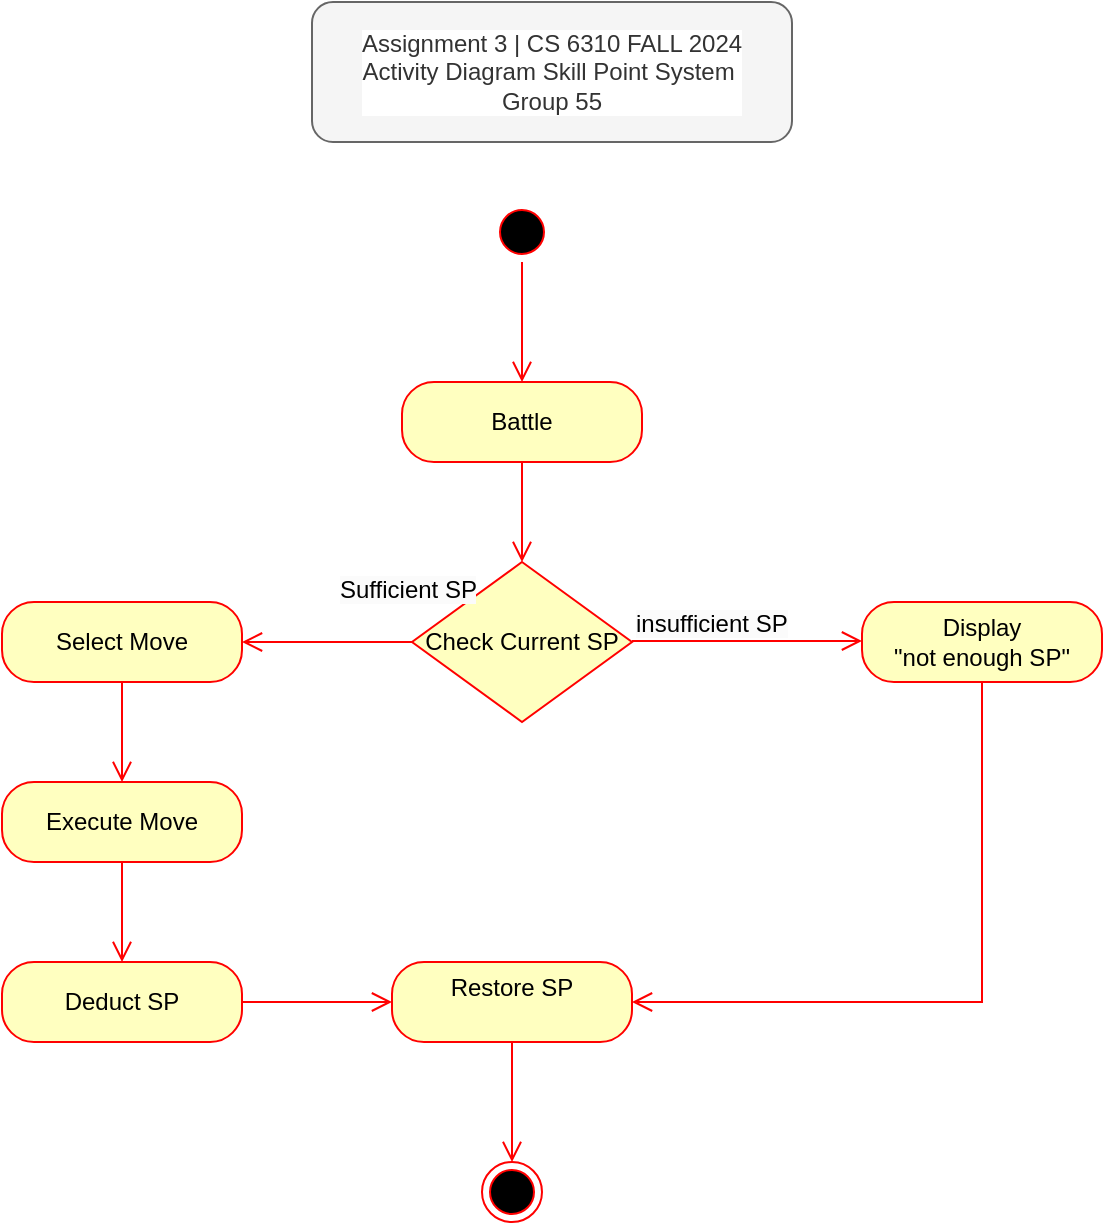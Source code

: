 <mxfile version="24.8.9">
  <diagram name="Page-1" id="6VNc_-m6TeKIfeXo8GLN">
    <mxGraphModel dx="1434" dy="761" grid="1" gridSize="10" guides="1" tooltips="1" connect="1" arrows="1" fold="1" page="1" pageScale="1" pageWidth="850" pageHeight="1100" math="0" shadow="0">
      <root>
        <mxCell id="0" />
        <mxCell id="1" parent="0" />
        <mxCell id="weBzptJLFJF-nvbT98Se-26" value="Assignment 3 | CS 6310 FALL 2024&lt;div&gt;Activity Diagram Skill Point System&amp;nbsp;&lt;/div&gt;&lt;div&gt;Group 55&lt;/div&gt;" style="rounded=1;whiteSpace=wrap;html=1;fillColor=#f5f5f5;fontColor=#333333;strokeColor=#666666;labelBackgroundColor=default;" vertex="1" parent="1">
          <mxGeometry x="305" y="30" width="240" height="70" as="geometry" />
        </mxCell>
        <mxCell id="weBzptJLFJF-nvbT98Se-27" value="" style="ellipse;html=1;shape=startState;fillColor=#000000;strokeColor=#ff0000;" vertex="1" parent="1">
          <mxGeometry x="395" y="130" width="30" height="30" as="geometry" />
        </mxCell>
        <mxCell id="weBzptJLFJF-nvbT98Se-28" value="" style="edgeStyle=orthogonalEdgeStyle;html=1;verticalAlign=bottom;endArrow=open;endSize=8;strokeColor=#ff0000;rounded=0;" edge="1" source="weBzptJLFJF-nvbT98Se-27" parent="1" target="weBzptJLFJF-nvbT98Se-29">
          <mxGeometry relative="1" as="geometry">
            <mxPoint x="410" y="220" as="targetPoint" />
          </mxGeometry>
        </mxCell>
        <mxCell id="weBzptJLFJF-nvbT98Se-29" value="Battle" style="rounded=1;whiteSpace=wrap;html=1;arcSize=40;fontColor=#000000;fillColor=#ffffc0;strokeColor=#ff0000;" vertex="1" parent="1">
          <mxGeometry x="350" y="220" width="120" height="40" as="geometry" />
        </mxCell>
        <mxCell id="weBzptJLFJF-nvbT98Se-30" value="" style="edgeStyle=orthogonalEdgeStyle;html=1;verticalAlign=bottom;endArrow=open;endSize=8;strokeColor=#ff0000;rounded=0;" edge="1" source="weBzptJLFJF-nvbT98Se-29" parent="1" target="weBzptJLFJF-nvbT98Se-31">
          <mxGeometry relative="1" as="geometry">
            <mxPoint x="410" y="310" as="targetPoint" />
          </mxGeometry>
        </mxCell>
        <mxCell id="weBzptJLFJF-nvbT98Se-31" value="Check Current SP" style="rhombus;whiteSpace=wrap;html=1;fontColor=#000000;fillColor=#ffffc0;strokeColor=#ff0000;" vertex="1" parent="1">
          <mxGeometry x="355" y="310" width="110" height="80" as="geometry" />
        </mxCell>
        <mxCell id="weBzptJLFJF-nvbT98Se-32" value="&lt;span style=&quot;font-size: 12px; text-align: center; text-wrap-mode: wrap; background-color: rgb(251, 251, 251);&quot;&gt;insufficient SP&lt;/span&gt;" style="edgeStyle=orthogonalEdgeStyle;html=1;align=left;verticalAlign=bottom;endArrow=open;endSize=8;strokeColor=#ff0000;rounded=0;" edge="1" parent="1">
          <mxGeometry x="-1" relative="1" as="geometry">
            <mxPoint x="580" y="349.5" as="targetPoint" />
            <mxPoint x="465" y="349.5" as="sourcePoint" />
          </mxGeometry>
        </mxCell>
        <mxCell id="weBzptJLFJF-nvbT98Se-33" value="&lt;span style=&quot;font-size: 12px; text-align: center; text-wrap-mode: wrap; background-color: rgb(251, 251, 251);&quot;&gt;Sufficient SP&lt;/span&gt;" style="edgeStyle=orthogonalEdgeStyle;html=1;align=left;verticalAlign=top;endArrow=open;endSize=8;strokeColor=#ff0000;rounded=0;" edge="1" source="weBzptJLFJF-nvbT98Se-31" parent="1" target="weBzptJLFJF-nvbT98Se-34">
          <mxGeometry x="-0.1" y="-40" relative="1" as="geometry">
            <mxPoint x="255" y="350" as="targetPoint" />
            <mxPoint as="offset" />
          </mxGeometry>
        </mxCell>
        <mxCell id="weBzptJLFJF-nvbT98Se-34" value="Select Move" style="rounded=1;whiteSpace=wrap;html=1;arcSize=40;fontColor=#000000;fillColor=#ffffc0;strokeColor=#ff0000;" vertex="1" parent="1">
          <mxGeometry x="150" y="330" width="120" height="40" as="geometry" />
        </mxCell>
        <mxCell id="weBzptJLFJF-nvbT98Se-35" value="" style="edgeStyle=orthogonalEdgeStyle;html=1;verticalAlign=bottom;endArrow=open;endSize=8;strokeColor=#ff0000;rounded=0;" edge="1" source="weBzptJLFJF-nvbT98Se-34" parent="1" target="weBzptJLFJF-nvbT98Se-36">
          <mxGeometry relative="1" as="geometry">
            <mxPoint x="210" y="420" as="targetPoint" />
          </mxGeometry>
        </mxCell>
        <mxCell id="weBzptJLFJF-nvbT98Se-36" value="Execute Move" style="rounded=1;whiteSpace=wrap;html=1;arcSize=40;fontColor=#000000;fillColor=#ffffc0;strokeColor=#ff0000;" vertex="1" parent="1">
          <mxGeometry x="150" y="420" width="120" height="40" as="geometry" />
        </mxCell>
        <mxCell id="weBzptJLFJF-nvbT98Se-37" value="" style="edgeStyle=orthogonalEdgeStyle;html=1;verticalAlign=bottom;endArrow=open;endSize=8;strokeColor=#ff0000;rounded=0;" edge="1" source="weBzptJLFJF-nvbT98Se-36" parent="1" target="weBzptJLFJF-nvbT98Se-38">
          <mxGeometry relative="1" as="geometry">
            <mxPoint x="100" y="520" as="targetPoint" />
          </mxGeometry>
        </mxCell>
        <mxCell id="weBzptJLFJF-nvbT98Se-38" value="Deduct SP" style="rounded=1;whiteSpace=wrap;html=1;arcSize=40;fontColor=#000000;fillColor=#ffffc0;strokeColor=#ff0000;" vertex="1" parent="1">
          <mxGeometry x="150" y="510" width="120" height="40" as="geometry" />
        </mxCell>
        <mxCell id="weBzptJLFJF-nvbT98Se-39" value="" style="edgeStyle=orthogonalEdgeStyle;html=1;verticalAlign=bottom;endArrow=open;endSize=8;strokeColor=#ff0000;rounded=0;" edge="1" source="weBzptJLFJF-nvbT98Se-38" parent="1" target="weBzptJLFJF-nvbT98Se-40">
          <mxGeometry relative="1" as="geometry">
            <mxPoint x="130" y="690" as="targetPoint" />
          </mxGeometry>
        </mxCell>
        <mxCell id="weBzptJLFJF-nvbT98Se-40" value="Restore SP&lt;div&gt;&lt;br&gt;&lt;/div&gt;" style="rounded=1;whiteSpace=wrap;html=1;arcSize=40;fontColor=#000000;fillColor=#ffffc0;strokeColor=#ff0000;" vertex="1" parent="1">
          <mxGeometry x="345" y="510" width="120" height="40" as="geometry" />
        </mxCell>
        <mxCell id="weBzptJLFJF-nvbT98Se-41" value="" style="edgeStyle=orthogonalEdgeStyle;html=1;verticalAlign=bottom;endArrow=open;endSize=8;strokeColor=#ff0000;rounded=0;" edge="1" source="weBzptJLFJF-nvbT98Se-40" parent="1" target="weBzptJLFJF-nvbT98Se-44">
          <mxGeometry relative="1" as="geometry">
            <mxPoint x="405" y="610" as="targetPoint" />
          </mxGeometry>
        </mxCell>
        <mxCell id="weBzptJLFJF-nvbT98Se-42" value="Display&lt;br&gt;&quot;not enough SP&quot;" style="rounded=1;whiteSpace=wrap;html=1;arcSize=40;fontColor=#000000;fillColor=#ffffc0;strokeColor=#ff0000;" vertex="1" parent="1">
          <mxGeometry x="580" y="330" width="120" height="40" as="geometry" />
        </mxCell>
        <mxCell id="weBzptJLFJF-nvbT98Se-43" value="" style="edgeStyle=orthogonalEdgeStyle;html=1;verticalAlign=bottom;endArrow=open;endSize=8;strokeColor=#ff0000;rounded=0;" edge="1" source="weBzptJLFJF-nvbT98Se-42" parent="1" target="weBzptJLFJF-nvbT98Se-40">
          <mxGeometry relative="1" as="geometry">
            <mxPoint x="730" y="560" as="targetPoint" />
            <Array as="points">
              <mxPoint x="640" y="530" />
            </Array>
          </mxGeometry>
        </mxCell>
        <mxCell id="weBzptJLFJF-nvbT98Se-44" value="" style="ellipse;html=1;shape=endState;fillColor=#000000;strokeColor=#ff0000;" vertex="1" parent="1">
          <mxGeometry x="390" y="610" width="30" height="30" as="geometry" />
        </mxCell>
      </root>
    </mxGraphModel>
  </diagram>
</mxfile>
